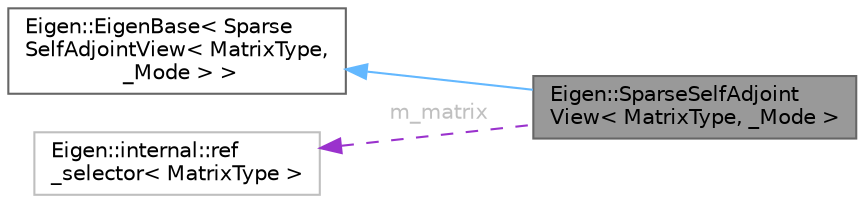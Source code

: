 digraph "Eigen::SparseSelfAdjointView&lt; MatrixType, _Mode &gt;"
{
 // LATEX_PDF_SIZE
  bgcolor="transparent";
  edge [fontname=Helvetica,fontsize=10,labelfontname=Helvetica,labelfontsize=10];
  node [fontname=Helvetica,fontsize=10,shape=box,height=0.2,width=0.4];
  rankdir="LR";
  Node1 [id="Node000001",label="Eigen::SparseSelfAdjoint\lView\< MatrixType, _Mode \>",height=0.2,width=0.4,color="gray40", fillcolor="grey60", style="filled", fontcolor="black",tooltip="Pseudo expression to manipulate a triangular sparse matrix as a selfadjoint matrix."];
  Node2 -> Node1 [id="edge3_Node000001_Node000002",dir="back",color="steelblue1",style="solid",tooltip=" "];
  Node2 [id="Node000002",label="Eigen::EigenBase\< Sparse\lSelfAdjointView\< MatrixType,\l _Mode \> \>",height=0.2,width=0.4,color="gray40", fillcolor="white", style="filled",URL="$structEigen_1_1EigenBase.html",tooltip=" "];
  Node3 -> Node1 [id="edge4_Node000001_Node000003",dir="back",color="darkorchid3",style="dashed",tooltip=" ",label=<<TABLE CELLBORDER="0" BORDER="0"><TR><TD VALIGN="top" ALIGN="LEFT" CELLPADDING="1" CELLSPACING="0">m_matrix</TD></TR>
</TABLE>> ,fontcolor="grey" ];
  Node3 [id="Node000003",label="Eigen::internal::ref\l_selector\< MatrixType \>",height=0.2,width=0.4,color="grey75", fillcolor="white", style="filled",URL="$structEigen_1_1internal_1_1ref__selector.html",tooltip=" "];
}
